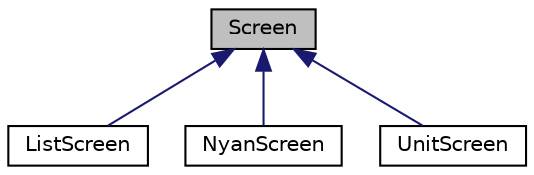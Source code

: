 digraph "Screen"
{
  edge [fontname="Helvetica",fontsize="10",labelfontname="Helvetica",labelfontsize="10"];
  node [fontname="Helvetica",fontsize="10",shape=record];
  Node0 [label="Screen",height=0.2,width=0.4,color="black", fillcolor="grey75", style="filled", fontcolor="black"];
  Node0 -> Node1 [dir="back",color="midnightblue",fontsize="10",style="solid",fontname="Helvetica"];
  Node1 [label="ListScreen",height=0.2,width=0.4,color="black", fillcolor="white", style="filled",URL="$classListScreen.html",tooltip="Unit screen. "];
  Node0 -> Node2 [dir="back",color="midnightblue",fontsize="10",style="solid",fontname="Helvetica"];
  Node2 [label="NyanScreen",height=0.2,width=0.4,color="black", fillcolor="white", style="filled",URL="$classNyanScreen.html",tooltip="Meow. "];
  Node0 -> Node3 [dir="back",color="midnightblue",fontsize="10",style="solid",fontname="Helvetica"];
  Node3 [label="UnitScreen",height=0.2,width=0.4,color="black", fillcolor="white", style="filled",URL="$classUnitScreen.html",tooltip="Unit screen. "];
}
